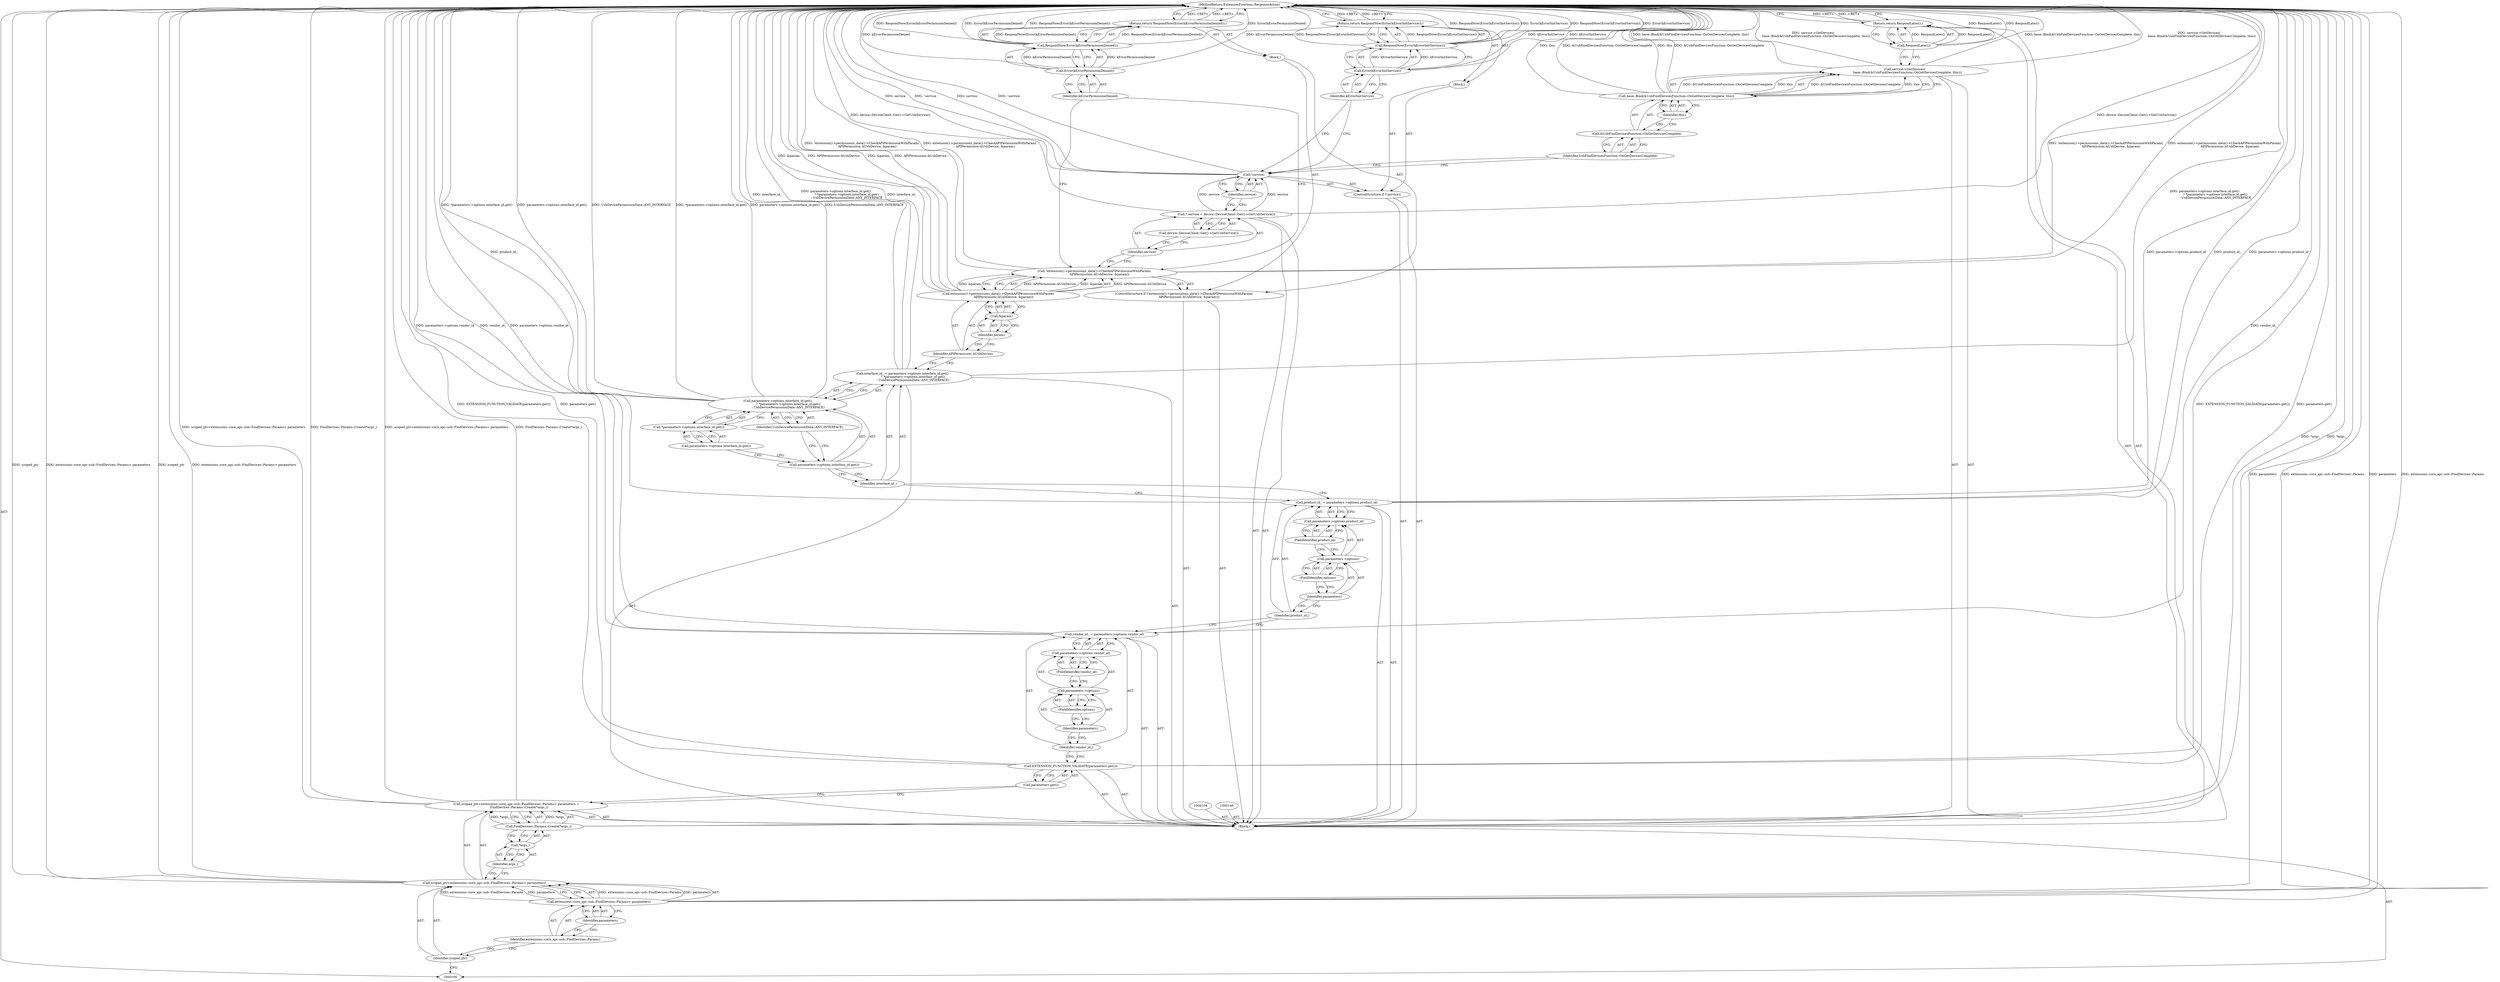digraph "1_Chrome_0ebe983f1cfdd383a4954127f564b83a4fe4992f_3" {
"1000165" [label="(MethodReturn,ExtensionFunction::ResponseAction)"];
"1000101" [label="(Block,)"];
"1000133" [label="(Identifier,UsbDevicePermissionData::ANY_INTERFACE)"];
"1000135" [label="(ControlStructure,if (!extension()->permissions_data()->CheckAPIPermissionWithParam(\n           APIPermission::kUsbDevice, &param)))"];
"1000136" [label="(Call,!extension()->permissions_data()->CheckAPIPermissionWithParam(\n           APIPermission::kUsbDevice, &param))"];
"1000137" [label="(Call,extension()->permissions_data()->CheckAPIPermissionWithParam(\n           APIPermission::kUsbDevice, &param))"];
"1000138" [label="(Identifier,APIPermission::kUsbDevice)"];
"1000139" [label="(Call,&param)"];
"1000140" [label="(Identifier,param)"];
"1000141" [label="(Block,)"];
"1000143" [label="(Call,RespondNow(Error(kErrorPermissionDenied)))"];
"1000144" [label="(Call,Error(kErrorPermissionDenied))"];
"1000145" [label="(Identifier,kErrorPermissionDenied)"];
"1000142" [label="(Return,return RespondNow(Error(kErrorPermissionDenied));)"];
"1000147" [label="(Call,* service = device::DeviceClient::Get()->GetUsbService())"];
"1000148" [label="(Identifier,service)"];
"1000149" [label="(Call,device::DeviceClient::Get()->GetUsbService())"];
"1000153" [label="(Block,)"];
"1000150" [label="(ControlStructure,if (!service))"];
"1000151" [label="(Call,!service)"];
"1000152" [label="(Identifier,service)"];
"1000155" [label="(Call,RespondNow(Error(kErrorInitService)))"];
"1000156" [label="(Call,Error(kErrorInitService))"];
"1000157" [label="(Identifier,kErrorInitService)"];
"1000154" [label="(Return,return RespondNow(Error(kErrorInitService));)"];
"1000105" [label="(Call,extensions::core_api::usb::FindDevices::Params> parameters)"];
"1000106" [label="(Identifier,extensions::core_api::usb::FindDevices::Params)"];
"1000102" [label="(Call,scoped_ptr<extensions::core_api::usb::FindDevices::Params> parameters =\n      FindDevices::Params::Create(*args_))"];
"1000103" [label="(Call,scoped_ptr<extensions::core_api::usb::FindDevices::Params> parameters)"];
"1000104" [label="(Identifier,scoped_ptr)"];
"1000107" [label="(Identifier,parameters)"];
"1000158" [label="(Call,service->GetDevices(\n      base::Bind(&UsbFindDevicesFunction::OnGetDevicesComplete, this)))"];
"1000160" [label="(Call,&UsbFindDevicesFunction::OnGetDevicesComplete)"];
"1000161" [label="(Identifier,UsbFindDevicesFunction::OnGetDevicesComplete)"];
"1000159" [label="(Call,base::Bind(&UsbFindDevicesFunction::OnGetDevicesComplete, this))"];
"1000162" [label="(Identifier,this)"];
"1000163" [label="(Return,return RespondLater();)"];
"1000164" [label="(Call,RespondLater())"];
"1000109" [label="(Call,*args_)"];
"1000110" [label="(Identifier,args_)"];
"1000108" [label="(Call,FindDevices::Params::Create(*args_))"];
"1000111" [label="(Call,EXTENSION_FUNCTION_VALIDATE(parameters.get()))"];
"1000112" [label="(Call,parameters.get())"];
"1000115" [label="(Call,parameters->options.vendor_id)"];
"1000116" [label="(Call,parameters->options)"];
"1000117" [label="(Identifier,parameters)"];
"1000118" [label="(FieldIdentifier,options)"];
"1000113" [label="(Call,vendor_id_ = parameters->options.vendor_id)"];
"1000114" [label="(Identifier,vendor_id_)"];
"1000119" [label="(FieldIdentifier,vendor_id)"];
"1000122" [label="(Call,parameters->options.product_id)"];
"1000123" [label="(Call,parameters->options)"];
"1000124" [label="(Identifier,parameters)"];
"1000125" [label="(FieldIdentifier,options)"];
"1000120" [label="(Call,product_id_ = parameters->options.product_id)"];
"1000121" [label="(Identifier,product_id_)"];
"1000126" [label="(FieldIdentifier,product_id)"];
"1000129" [label="(Call,parameters->options.interface_id.get()\n                      ? *parameters->options.interface_id.get()\n                      : UsbDevicePermissionData::ANY_INTERFACE)"];
"1000130" [label="(Call,parameters->options.interface_id.get())"];
"1000127" [label="(Call,interface_id_ = parameters->options.interface_id.get()\n                      ? *parameters->options.interface_id.get()\n                      : UsbDevicePermissionData::ANY_INTERFACE)"];
"1000128" [label="(Identifier,interface_id_)"];
"1000131" [label="(Call,*parameters->options.interface_id.get())"];
"1000132" [label="(Call,parameters->options.interface_id.get())"];
"1000165" -> "1000100"  [label="AST: "];
"1000165" -> "1000142"  [label="CFG: "];
"1000165" -> "1000154"  [label="CFG: "];
"1000165" -> "1000163"  [label="CFG: "];
"1000158" -> "1000165"  [label="DDG: base::Bind(&UsbFindDevicesFunction::OnGetDevicesComplete, this)"];
"1000158" -> "1000165"  [label="DDG: service->GetDevices(\n      base::Bind(&UsbFindDevicesFunction::OnGetDevicesComplete, this))"];
"1000102" -> "1000165"  [label="DDG: FindDevices::Params::Create(*args_)"];
"1000102" -> "1000165"  [label="DDG: scoped_ptr<extensions::core_api::usb::FindDevices::Params> parameters"];
"1000156" -> "1000165"  [label="DDG: kErrorInitService"];
"1000103" -> "1000165"  [label="DDG: scoped_ptr"];
"1000103" -> "1000165"  [label="DDG: extensions::core_api::usb::FindDevices::Params> parameters"];
"1000137" -> "1000165"  [label="DDG: &param"];
"1000137" -> "1000165"  [label="DDG: APIPermission::kUsbDevice"];
"1000151" -> "1000165"  [label="DDG: service"];
"1000151" -> "1000165"  [label="DDG: !service"];
"1000147" -> "1000165"  [label="DDG: device::DeviceClient::Get()->GetUsbService()"];
"1000159" -> "1000165"  [label="DDG: this"];
"1000159" -> "1000165"  [label="DDG: &UsbFindDevicesFunction::OnGetDevicesComplete"];
"1000129" -> "1000165"  [label="DDG: *parameters->options.interface_id.get()"];
"1000129" -> "1000165"  [label="DDG: parameters->options.interface_id.get()"];
"1000129" -> "1000165"  [label="DDG: UsbDevicePermissionData::ANY_INTERFACE"];
"1000164" -> "1000165"  [label="DDG: RespondLater()"];
"1000105" -> "1000165"  [label="DDG: parameters"];
"1000105" -> "1000165"  [label="DDG: extensions::core_api::usb::FindDevices::Params"];
"1000113" -> "1000165"  [label="DDG: vendor_id_"];
"1000113" -> "1000165"  [label="DDG: parameters->options.vendor_id"];
"1000127" -> "1000165"  [label="DDG: parameters->options.interface_id.get()\n                      ? *parameters->options.interface_id.get()\n                      : UsbDevicePermissionData::ANY_INTERFACE"];
"1000127" -> "1000165"  [label="DDG: interface_id_"];
"1000155" -> "1000165"  [label="DDG: RespondNow(Error(kErrorInitService))"];
"1000155" -> "1000165"  [label="DDG: Error(kErrorInitService)"];
"1000143" -> "1000165"  [label="DDG: Error(kErrorPermissionDenied)"];
"1000143" -> "1000165"  [label="DDG: RespondNow(Error(kErrorPermissionDenied))"];
"1000120" -> "1000165"  [label="DDG: product_id_"];
"1000120" -> "1000165"  [label="DDG: parameters->options.product_id"];
"1000111" -> "1000165"  [label="DDG: parameters.get()"];
"1000111" -> "1000165"  [label="DDG: EXTENSION_FUNCTION_VALIDATE(parameters.get())"];
"1000136" -> "1000165"  [label="DDG: !extension()->permissions_data()->CheckAPIPermissionWithParam(\n           APIPermission::kUsbDevice, &param)"];
"1000136" -> "1000165"  [label="DDG: extension()->permissions_data()->CheckAPIPermissionWithParam(\n           APIPermission::kUsbDevice, &param)"];
"1000144" -> "1000165"  [label="DDG: kErrorPermissionDenied"];
"1000108" -> "1000165"  [label="DDG: *args_"];
"1000142" -> "1000165"  [label="DDG: <RET>"];
"1000163" -> "1000165"  [label="DDG: <RET>"];
"1000154" -> "1000165"  [label="DDG: <RET>"];
"1000101" -> "1000100"  [label="AST: "];
"1000102" -> "1000101"  [label="AST: "];
"1000111" -> "1000101"  [label="AST: "];
"1000113" -> "1000101"  [label="AST: "];
"1000120" -> "1000101"  [label="AST: "];
"1000127" -> "1000101"  [label="AST: "];
"1000134" -> "1000101"  [label="AST: "];
"1000135" -> "1000101"  [label="AST: "];
"1000146" -> "1000101"  [label="AST: "];
"1000147" -> "1000101"  [label="AST: "];
"1000150" -> "1000101"  [label="AST: "];
"1000158" -> "1000101"  [label="AST: "];
"1000163" -> "1000101"  [label="AST: "];
"1000133" -> "1000129"  [label="AST: "];
"1000133" -> "1000130"  [label="CFG: "];
"1000129" -> "1000133"  [label="CFG: "];
"1000135" -> "1000101"  [label="AST: "];
"1000136" -> "1000135"  [label="AST: "];
"1000141" -> "1000135"  [label="AST: "];
"1000136" -> "1000135"  [label="AST: "];
"1000136" -> "1000137"  [label="CFG: "];
"1000137" -> "1000136"  [label="AST: "];
"1000145" -> "1000136"  [label="CFG: "];
"1000148" -> "1000136"  [label="CFG: "];
"1000136" -> "1000165"  [label="DDG: !extension()->permissions_data()->CheckAPIPermissionWithParam(\n           APIPermission::kUsbDevice, &param)"];
"1000136" -> "1000165"  [label="DDG: extension()->permissions_data()->CheckAPIPermissionWithParam(\n           APIPermission::kUsbDevice, &param)"];
"1000137" -> "1000136"  [label="DDG: APIPermission::kUsbDevice"];
"1000137" -> "1000136"  [label="DDG: &param"];
"1000137" -> "1000136"  [label="AST: "];
"1000137" -> "1000139"  [label="CFG: "];
"1000138" -> "1000137"  [label="AST: "];
"1000139" -> "1000137"  [label="AST: "];
"1000136" -> "1000137"  [label="CFG: "];
"1000137" -> "1000165"  [label="DDG: &param"];
"1000137" -> "1000165"  [label="DDG: APIPermission::kUsbDevice"];
"1000137" -> "1000136"  [label="DDG: APIPermission::kUsbDevice"];
"1000137" -> "1000136"  [label="DDG: &param"];
"1000138" -> "1000137"  [label="AST: "];
"1000138" -> "1000127"  [label="CFG: "];
"1000140" -> "1000138"  [label="CFG: "];
"1000139" -> "1000137"  [label="AST: "];
"1000139" -> "1000140"  [label="CFG: "];
"1000140" -> "1000139"  [label="AST: "];
"1000137" -> "1000139"  [label="CFG: "];
"1000140" -> "1000139"  [label="AST: "];
"1000140" -> "1000138"  [label="CFG: "];
"1000139" -> "1000140"  [label="CFG: "];
"1000141" -> "1000135"  [label="AST: "];
"1000142" -> "1000141"  [label="AST: "];
"1000143" -> "1000142"  [label="AST: "];
"1000143" -> "1000144"  [label="CFG: "];
"1000144" -> "1000143"  [label="AST: "];
"1000142" -> "1000143"  [label="CFG: "];
"1000143" -> "1000165"  [label="DDG: Error(kErrorPermissionDenied)"];
"1000143" -> "1000165"  [label="DDG: RespondNow(Error(kErrorPermissionDenied))"];
"1000143" -> "1000142"  [label="DDG: RespondNow(Error(kErrorPermissionDenied))"];
"1000144" -> "1000143"  [label="DDG: kErrorPermissionDenied"];
"1000144" -> "1000143"  [label="AST: "];
"1000144" -> "1000145"  [label="CFG: "];
"1000145" -> "1000144"  [label="AST: "];
"1000143" -> "1000144"  [label="CFG: "];
"1000144" -> "1000165"  [label="DDG: kErrorPermissionDenied"];
"1000144" -> "1000143"  [label="DDG: kErrorPermissionDenied"];
"1000145" -> "1000144"  [label="AST: "];
"1000145" -> "1000136"  [label="CFG: "];
"1000144" -> "1000145"  [label="CFG: "];
"1000142" -> "1000141"  [label="AST: "];
"1000142" -> "1000143"  [label="CFG: "];
"1000143" -> "1000142"  [label="AST: "];
"1000165" -> "1000142"  [label="CFG: "];
"1000142" -> "1000165"  [label="DDG: <RET>"];
"1000143" -> "1000142"  [label="DDG: RespondNow(Error(kErrorPermissionDenied))"];
"1000147" -> "1000101"  [label="AST: "];
"1000147" -> "1000149"  [label="CFG: "];
"1000148" -> "1000147"  [label="AST: "];
"1000149" -> "1000147"  [label="AST: "];
"1000152" -> "1000147"  [label="CFG: "];
"1000147" -> "1000165"  [label="DDG: device::DeviceClient::Get()->GetUsbService()"];
"1000147" -> "1000151"  [label="DDG: service"];
"1000148" -> "1000147"  [label="AST: "];
"1000148" -> "1000136"  [label="CFG: "];
"1000149" -> "1000148"  [label="CFG: "];
"1000149" -> "1000147"  [label="AST: "];
"1000149" -> "1000148"  [label="CFG: "];
"1000147" -> "1000149"  [label="CFG: "];
"1000153" -> "1000150"  [label="AST: "];
"1000154" -> "1000153"  [label="AST: "];
"1000150" -> "1000101"  [label="AST: "];
"1000151" -> "1000150"  [label="AST: "];
"1000153" -> "1000150"  [label="AST: "];
"1000151" -> "1000150"  [label="AST: "];
"1000151" -> "1000152"  [label="CFG: "];
"1000152" -> "1000151"  [label="AST: "];
"1000157" -> "1000151"  [label="CFG: "];
"1000161" -> "1000151"  [label="CFG: "];
"1000151" -> "1000165"  [label="DDG: service"];
"1000151" -> "1000165"  [label="DDG: !service"];
"1000147" -> "1000151"  [label="DDG: service"];
"1000152" -> "1000151"  [label="AST: "];
"1000152" -> "1000147"  [label="CFG: "];
"1000151" -> "1000152"  [label="CFG: "];
"1000155" -> "1000154"  [label="AST: "];
"1000155" -> "1000156"  [label="CFG: "];
"1000156" -> "1000155"  [label="AST: "];
"1000154" -> "1000155"  [label="CFG: "];
"1000155" -> "1000165"  [label="DDG: RespondNow(Error(kErrorInitService))"];
"1000155" -> "1000165"  [label="DDG: Error(kErrorInitService)"];
"1000155" -> "1000154"  [label="DDG: RespondNow(Error(kErrorInitService))"];
"1000156" -> "1000155"  [label="DDG: kErrorInitService"];
"1000156" -> "1000155"  [label="AST: "];
"1000156" -> "1000157"  [label="CFG: "];
"1000157" -> "1000156"  [label="AST: "];
"1000155" -> "1000156"  [label="CFG: "];
"1000156" -> "1000165"  [label="DDG: kErrorInitService"];
"1000156" -> "1000155"  [label="DDG: kErrorInitService"];
"1000157" -> "1000156"  [label="AST: "];
"1000157" -> "1000151"  [label="CFG: "];
"1000156" -> "1000157"  [label="CFG: "];
"1000154" -> "1000153"  [label="AST: "];
"1000154" -> "1000155"  [label="CFG: "];
"1000155" -> "1000154"  [label="AST: "];
"1000165" -> "1000154"  [label="CFG: "];
"1000154" -> "1000165"  [label="DDG: <RET>"];
"1000155" -> "1000154"  [label="DDG: RespondNow(Error(kErrorInitService))"];
"1000105" -> "1000103"  [label="AST: "];
"1000105" -> "1000107"  [label="CFG: "];
"1000106" -> "1000105"  [label="AST: "];
"1000107" -> "1000105"  [label="AST: "];
"1000103" -> "1000105"  [label="CFG: "];
"1000105" -> "1000165"  [label="DDG: parameters"];
"1000105" -> "1000165"  [label="DDG: extensions::core_api::usb::FindDevices::Params"];
"1000105" -> "1000103"  [label="DDG: extensions::core_api::usb::FindDevices::Params"];
"1000105" -> "1000103"  [label="DDG: parameters"];
"1000106" -> "1000105"  [label="AST: "];
"1000106" -> "1000104"  [label="CFG: "];
"1000107" -> "1000106"  [label="CFG: "];
"1000102" -> "1000101"  [label="AST: "];
"1000102" -> "1000108"  [label="CFG: "];
"1000103" -> "1000102"  [label="AST: "];
"1000108" -> "1000102"  [label="AST: "];
"1000112" -> "1000102"  [label="CFG: "];
"1000102" -> "1000165"  [label="DDG: FindDevices::Params::Create(*args_)"];
"1000102" -> "1000165"  [label="DDG: scoped_ptr<extensions::core_api::usb::FindDevices::Params> parameters"];
"1000108" -> "1000102"  [label="DDG: *args_"];
"1000103" -> "1000102"  [label="AST: "];
"1000103" -> "1000105"  [label="CFG: "];
"1000104" -> "1000103"  [label="AST: "];
"1000105" -> "1000103"  [label="AST: "];
"1000110" -> "1000103"  [label="CFG: "];
"1000103" -> "1000165"  [label="DDG: scoped_ptr"];
"1000103" -> "1000165"  [label="DDG: extensions::core_api::usb::FindDevices::Params> parameters"];
"1000105" -> "1000103"  [label="DDG: extensions::core_api::usb::FindDevices::Params"];
"1000105" -> "1000103"  [label="DDG: parameters"];
"1000104" -> "1000103"  [label="AST: "];
"1000104" -> "1000100"  [label="CFG: "];
"1000106" -> "1000104"  [label="CFG: "];
"1000107" -> "1000105"  [label="AST: "];
"1000107" -> "1000106"  [label="CFG: "];
"1000105" -> "1000107"  [label="CFG: "];
"1000158" -> "1000101"  [label="AST: "];
"1000158" -> "1000159"  [label="CFG: "];
"1000159" -> "1000158"  [label="AST: "];
"1000164" -> "1000158"  [label="CFG: "];
"1000158" -> "1000165"  [label="DDG: base::Bind(&UsbFindDevicesFunction::OnGetDevicesComplete, this)"];
"1000158" -> "1000165"  [label="DDG: service->GetDevices(\n      base::Bind(&UsbFindDevicesFunction::OnGetDevicesComplete, this))"];
"1000159" -> "1000158"  [label="DDG: &UsbFindDevicesFunction::OnGetDevicesComplete"];
"1000159" -> "1000158"  [label="DDG: this"];
"1000160" -> "1000159"  [label="AST: "];
"1000160" -> "1000161"  [label="CFG: "];
"1000161" -> "1000160"  [label="AST: "];
"1000162" -> "1000160"  [label="CFG: "];
"1000161" -> "1000160"  [label="AST: "];
"1000161" -> "1000151"  [label="CFG: "];
"1000160" -> "1000161"  [label="CFG: "];
"1000159" -> "1000158"  [label="AST: "];
"1000159" -> "1000162"  [label="CFG: "];
"1000160" -> "1000159"  [label="AST: "];
"1000162" -> "1000159"  [label="AST: "];
"1000158" -> "1000159"  [label="CFG: "];
"1000159" -> "1000165"  [label="DDG: this"];
"1000159" -> "1000165"  [label="DDG: &UsbFindDevicesFunction::OnGetDevicesComplete"];
"1000159" -> "1000158"  [label="DDG: &UsbFindDevicesFunction::OnGetDevicesComplete"];
"1000159" -> "1000158"  [label="DDG: this"];
"1000162" -> "1000159"  [label="AST: "];
"1000162" -> "1000160"  [label="CFG: "];
"1000159" -> "1000162"  [label="CFG: "];
"1000163" -> "1000101"  [label="AST: "];
"1000163" -> "1000164"  [label="CFG: "];
"1000164" -> "1000163"  [label="AST: "];
"1000165" -> "1000163"  [label="CFG: "];
"1000163" -> "1000165"  [label="DDG: <RET>"];
"1000164" -> "1000163"  [label="DDG: RespondLater()"];
"1000164" -> "1000163"  [label="AST: "];
"1000164" -> "1000158"  [label="CFG: "];
"1000163" -> "1000164"  [label="CFG: "];
"1000164" -> "1000165"  [label="DDG: RespondLater()"];
"1000164" -> "1000163"  [label="DDG: RespondLater()"];
"1000109" -> "1000108"  [label="AST: "];
"1000109" -> "1000110"  [label="CFG: "];
"1000110" -> "1000109"  [label="AST: "];
"1000108" -> "1000109"  [label="CFG: "];
"1000110" -> "1000109"  [label="AST: "];
"1000110" -> "1000103"  [label="CFG: "];
"1000109" -> "1000110"  [label="CFG: "];
"1000108" -> "1000102"  [label="AST: "];
"1000108" -> "1000109"  [label="CFG: "];
"1000109" -> "1000108"  [label="AST: "];
"1000102" -> "1000108"  [label="CFG: "];
"1000108" -> "1000165"  [label="DDG: *args_"];
"1000108" -> "1000102"  [label="DDG: *args_"];
"1000111" -> "1000101"  [label="AST: "];
"1000111" -> "1000112"  [label="CFG: "];
"1000112" -> "1000111"  [label="AST: "];
"1000114" -> "1000111"  [label="CFG: "];
"1000111" -> "1000165"  [label="DDG: parameters.get()"];
"1000111" -> "1000165"  [label="DDG: EXTENSION_FUNCTION_VALIDATE(parameters.get())"];
"1000112" -> "1000111"  [label="AST: "];
"1000112" -> "1000102"  [label="CFG: "];
"1000111" -> "1000112"  [label="CFG: "];
"1000115" -> "1000113"  [label="AST: "];
"1000115" -> "1000119"  [label="CFG: "];
"1000116" -> "1000115"  [label="AST: "];
"1000119" -> "1000115"  [label="AST: "];
"1000113" -> "1000115"  [label="CFG: "];
"1000116" -> "1000115"  [label="AST: "];
"1000116" -> "1000118"  [label="CFG: "];
"1000117" -> "1000116"  [label="AST: "];
"1000118" -> "1000116"  [label="AST: "];
"1000119" -> "1000116"  [label="CFG: "];
"1000117" -> "1000116"  [label="AST: "];
"1000117" -> "1000114"  [label="CFG: "];
"1000118" -> "1000117"  [label="CFG: "];
"1000118" -> "1000116"  [label="AST: "];
"1000118" -> "1000117"  [label="CFG: "];
"1000116" -> "1000118"  [label="CFG: "];
"1000113" -> "1000101"  [label="AST: "];
"1000113" -> "1000115"  [label="CFG: "];
"1000114" -> "1000113"  [label="AST: "];
"1000115" -> "1000113"  [label="AST: "];
"1000121" -> "1000113"  [label="CFG: "];
"1000113" -> "1000165"  [label="DDG: vendor_id_"];
"1000113" -> "1000165"  [label="DDG: parameters->options.vendor_id"];
"1000114" -> "1000113"  [label="AST: "];
"1000114" -> "1000111"  [label="CFG: "];
"1000117" -> "1000114"  [label="CFG: "];
"1000119" -> "1000115"  [label="AST: "];
"1000119" -> "1000116"  [label="CFG: "];
"1000115" -> "1000119"  [label="CFG: "];
"1000122" -> "1000120"  [label="AST: "];
"1000122" -> "1000126"  [label="CFG: "];
"1000123" -> "1000122"  [label="AST: "];
"1000126" -> "1000122"  [label="AST: "];
"1000120" -> "1000122"  [label="CFG: "];
"1000123" -> "1000122"  [label="AST: "];
"1000123" -> "1000125"  [label="CFG: "];
"1000124" -> "1000123"  [label="AST: "];
"1000125" -> "1000123"  [label="AST: "];
"1000126" -> "1000123"  [label="CFG: "];
"1000124" -> "1000123"  [label="AST: "];
"1000124" -> "1000121"  [label="CFG: "];
"1000125" -> "1000124"  [label="CFG: "];
"1000125" -> "1000123"  [label="AST: "];
"1000125" -> "1000124"  [label="CFG: "];
"1000123" -> "1000125"  [label="CFG: "];
"1000120" -> "1000101"  [label="AST: "];
"1000120" -> "1000122"  [label="CFG: "];
"1000121" -> "1000120"  [label="AST: "];
"1000122" -> "1000120"  [label="AST: "];
"1000128" -> "1000120"  [label="CFG: "];
"1000120" -> "1000165"  [label="DDG: product_id_"];
"1000120" -> "1000165"  [label="DDG: parameters->options.product_id"];
"1000121" -> "1000120"  [label="AST: "];
"1000121" -> "1000113"  [label="CFG: "];
"1000124" -> "1000121"  [label="CFG: "];
"1000126" -> "1000122"  [label="AST: "];
"1000126" -> "1000123"  [label="CFG: "];
"1000122" -> "1000126"  [label="CFG: "];
"1000129" -> "1000127"  [label="AST: "];
"1000129" -> "1000131"  [label="CFG: "];
"1000129" -> "1000133"  [label="CFG: "];
"1000130" -> "1000129"  [label="AST: "];
"1000131" -> "1000129"  [label="AST: "];
"1000133" -> "1000129"  [label="AST: "];
"1000127" -> "1000129"  [label="CFG: "];
"1000129" -> "1000165"  [label="DDG: *parameters->options.interface_id.get()"];
"1000129" -> "1000165"  [label="DDG: parameters->options.interface_id.get()"];
"1000129" -> "1000165"  [label="DDG: UsbDevicePermissionData::ANY_INTERFACE"];
"1000130" -> "1000129"  [label="AST: "];
"1000130" -> "1000128"  [label="CFG: "];
"1000132" -> "1000130"  [label="CFG: "];
"1000133" -> "1000130"  [label="CFG: "];
"1000127" -> "1000101"  [label="AST: "];
"1000127" -> "1000129"  [label="CFG: "];
"1000128" -> "1000127"  [label="AST: "];
"1000129" -> "1000127"  [label="AST: "];
"1000138" -> "1000127"  [label="CFG: "];
"1000127" -> "1000165"  [label="DDG: parameters->options.interface_id.get()\n                      ? *parameters->options.interface_id.get()\n                      : UsbDevicePermissionData::ANY_INTERFACE"];
"1000127" -> "1000165"  [label="DDG: interface_id_"];
"1000128" -> "1000127"  [label="AST: "];
"1000128" -> "1000120"  [label="CFG: "];
"1000130" -> "1000128"  [label="CFG: "];
"1000131" -> "1000129"  [label="AST: "];
"1000131" -> "1000132"  [label="CFG: "];
"1000132" -> "1000131"  [label="AST: "];
"1000129" -> "1000131"  [label="CFG: "];
"1000132" -> "1000131"  [label="AST: "];
"1000132" -> "1000130"  [label="CFG: "];
"1000131" -> "1000132"  [label="CFG: "];
}
